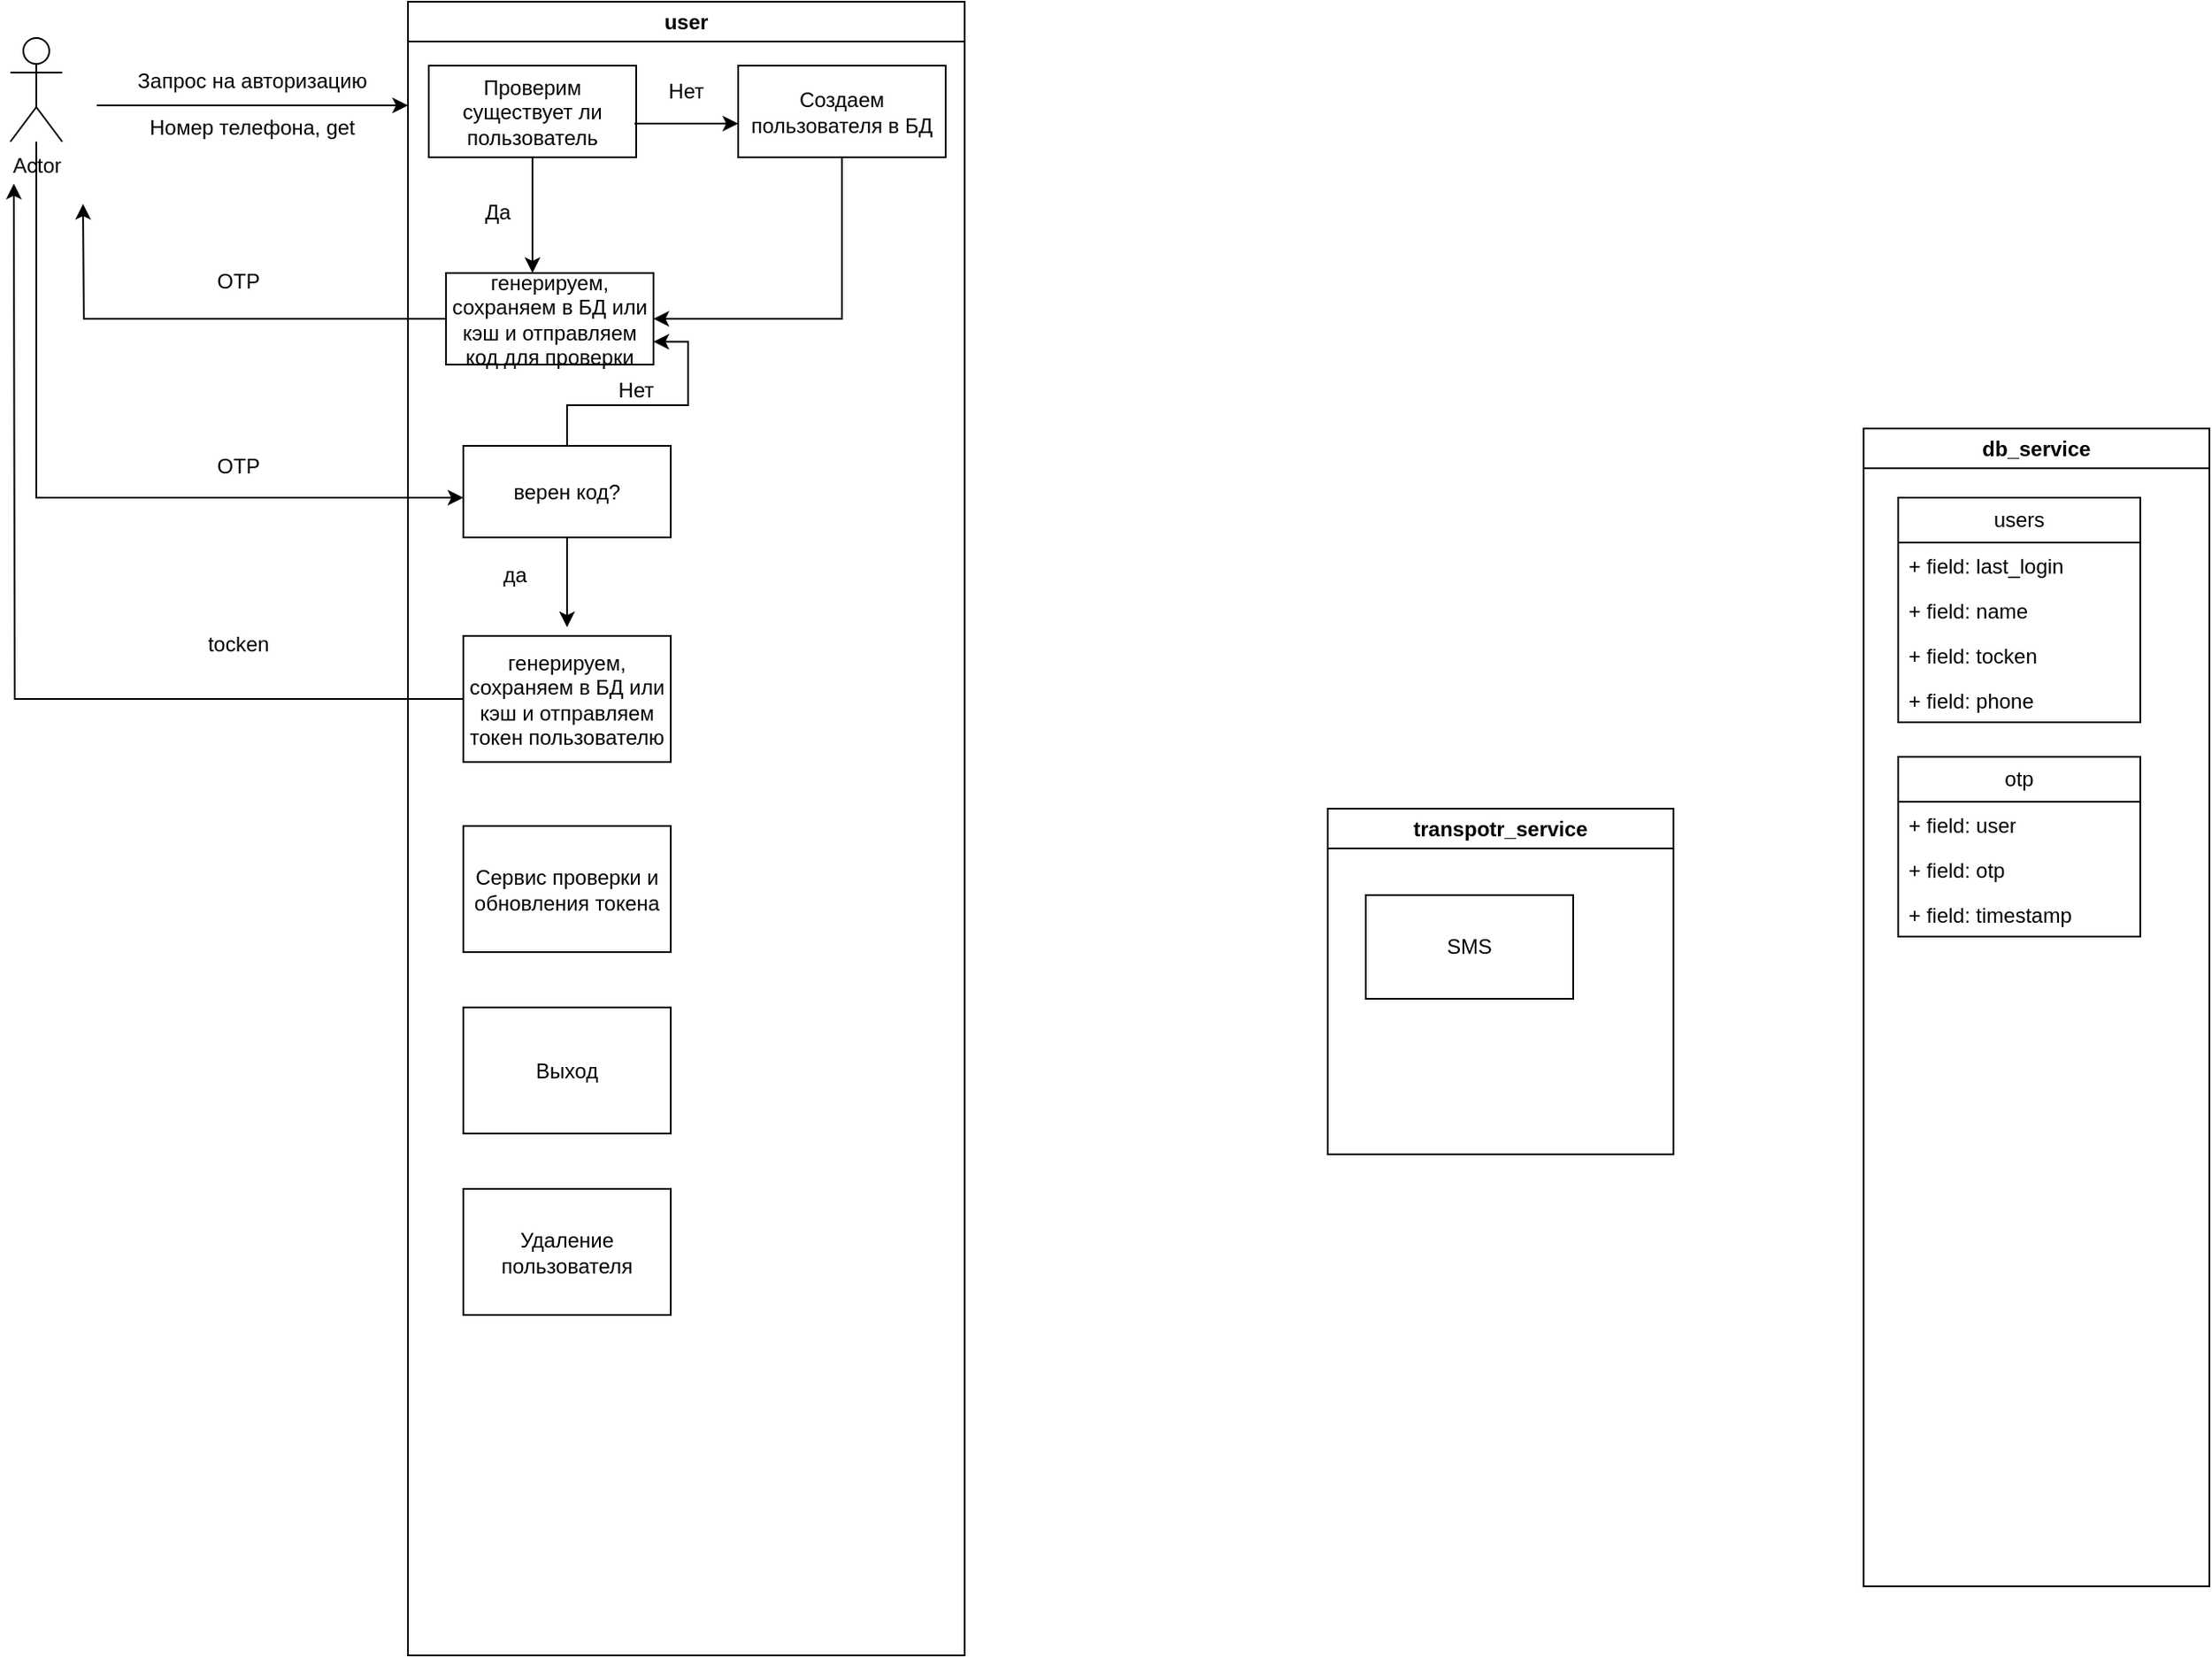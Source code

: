 <mxfile version="24.4.6" type="github">
  <diagram name="Страница — 1" id="uoGTpiOCzuA5TLY1G3M9">
    <mxGraphModel dx="954" dy="530" grid="1" gridSize="10" guides="1" tooltips="1" connect="1" arrows="1" fold="1" page="1" pageScale="1" pageWidth="827" pageHeight="1169" math="0" shadow="0">
      <root>
        <mxCell id="0" />
        <mxCell id="1" parent="0" />
        <mxCell id="zPpbRW_l3qORdhPTsTCR-56" style="edgeStyle=orthogonalEdgeStyle;rounded=0;orthogonalLoop=1;jettySize=auto;html=1;" parent="1" source="zPpbRW_l3qORdhPTsTCR-14" edge="1">
          <mxGeometry relative="1" as="geometry">
            <mxPoint x="280" y="290" as="targetPoint" />
            <Array as="points">
              <mxPoint x="33" y="240" />
              <mxPoint x="33" y="240" />
            </Array>
          </mxGeometry>
        </mxCell>
        <mxCell id="zPpbRW_l3qORdhPTsTCR-14" value="Actor" style="shape=umlActor;verticalLabelPosition=bottom;verticalAlign=top;html=1;outlineConnect=0;" parent="1" vertex="1">
          <mxGeometry x="18" y="24" width="30" height="60" as="geometry" />
        </mxCell>
        <mxCell id="zPpbRW_l3qORdhPTsTCR-16" value="" style="endArrow=classic;html=1;rounded=0;" parent="1" edge="1">
          <mxGeometry width="50" height="50" relative="1" as="geometry">
            <mxPoint x="68" y="63" as="sourcePoint" />
            <mxPoint x="248" y="63" as="targetPoint" />
          </mxGeometry>
        </mxCell>
        <mxCell id="zPpbRW_l3qORdhPTsTCR-17" value="Запрос на авторизацию" style="text;html=1;align=center;verticalAlign=middle;whiteSpace=wrap;rounded=0;" parent="1" vertex="1">
          <mxGeometry x="78" y="34" width="160" height="30" as="geometry" />
        </mxCell>
        <mxCell id="zPpbRW_l3qORdhPTsTCR-19" value="Номер телефона, get" style="text;html=1;align=center;verticalAlign=middle;whiteSpace=wrap;rounded=0;" parent="1" vertex="1">
          <mxGeometry x="78" y="61" width="160" height="30" as="geometry" />
        </mxCell>
        <mxCell id="zPpbRW_l3qORdhPTsTCR-22" value="user" style="swimlane;whiteSpace=wrap;html=1;startSize=23;" parent="1" vertex="1">
          <mxGeometry x="248" y="3" width="322" height="957" as="geometry" />
        </mxCell>
        <mxCell id="zPpbRW_l3qORdhPTsTCR-41" value="Проверим существует ли пользователь" style="rounded=0;whiteSpace=wrap;html=1;" parent="zPpbRW_l3qORdhPTsTCR-22" vertex="1">
          <mxGeometry x="12" y="37" width="120" height="53" as="geometry" />
        </mxCell>
        <mxCell id="zPpbRW_l3qORdhPTsTCR-44" value="Нет" style="text;html=1;align=center;verticalAlign=middle;whiteSpace=wrap;rounded=0;" parent="zPpbRW_l3qORdhPTsTCR-22" vertex="1">
          <mxGeometry x="131" y="37" width="60" height="30" as="geometry" />
        </mxCell>
        <mxCell id="zPpbRW_l3qORdhPTsTCR-45" value="" style="endArrow=classic;html=1;rounded=0;" parent="zPpbRW_l3qORdhPTsTCR-22" edge="1">
          <mxGeometry width="50" height="50" relative="1" as="geometry">
            <mxPoint x="131" y="70.5" as="sourcePoint" />
            <mxPoint x="191" y="70.5" as="targetPoint" />
          </mxGeometry>
        </mxCell>
        <mxCell id="zPpbRW_l3qORdhPTsTCR-53" style="edgeStyle=orthogonalEdgeStyle;rounded=0;orthogonalLoop=1;jettySize=auto;html=1;exitX=0.5;exitY=1;exitDx=0;exitDy=0;entryX=1;entryY=0.5;entryDx=0;entryDy=0;" parent="zPpbRW_l3qORdhPTsTCR-22" source="zPpbRW_l3qORdhPTsTCR-46" target="zPpbRW_l3qORdhPTsTCR-51" edge="1">
          <mxGeometry relative="1" as="geometry" />
        </mxCell>
        <mxCell id="zPpbRW_l3qORdhPTsTCR-46" value="Создаем пользователя в БД" style="rounded=0;whiteSpace=wrap;html=1;" parent="zPpbRW_l3qORdhPTsTCR-22" vertex="1">
          <mxGeometry x="191" y="37" width="120" height="53" as="geometry" />
        </mxCell>
        <mxCell id="zPpbRW_l3qORdhPTsTCR-47" value="Да" style="text;html=1;align=center;verticalAlign=middle;whiteSpace=wrap;rounded=0;" parent="zPpbRW_l3qORdhPTsTCR-22" vertex="1">
          <mxGeometry x="22" y="107" width="60" height="30" as="geometry" />
        </mxCell>
        <mxCell id="zPpbRW_l3qORdhPTsTCR-48" value="" style="endArrow=classic;html=1;rounded=0;exitX=0.5;exitY=1;exitDx=0;exitDy=0;" parent="zPpbRW_l3qORdhPTsTCR-22" source="zPpbRW_l3qORdhPTsTCR-41" edge="1">
          <mxGeometry width="50" height="50" relative="1" as="geometry">
            <mxPoint x="32" y="180.5" as="sourcePoint" />
            <mxPoint x="72" y="157" as="targetPoint" />
          </mxGeometry>
        </mxCell>
        <mxCell id="zPpbRW_l3qORdhPTsTCR-54" style="edgeStyle=orthogonalEdgeStyle;rounded=0;orthogonalLoop=1;jettySize=auto;html=1;" parent="zPpbRW_l3qORdhPTsTCR-22" source="zPpbRW_l3qORdhPTsTCR-51" edge="1">
          <mxGeometry relative="1" as="geometry">
            <mxPoint x="-188" y="117" as="targetPoint" />
          </mxGeometry>
        </mxCell>
        <mxCell id="zPpbRW_l3qORdhPTsTCR-51" value="генерируем, сохраняем в БД или кэш и отправляем код для проверки" style="rounded=0;whiteSpace=wrap;html=1;" parent="zPpbRW_l3qORdhPTsTCR-22" vertex="1">
          <mxGeometry x="22" y="157" width="120" height="53" as="geometry" />
        </mxCell>
        <mxCell id="zPpbRW_l3qORdhPTsTCR-62" style="edgeStyle=orthogonalEdgeStyle;rounded=0;orthogonalLoop=1;jettySize=auto;html=1;entryX=1;entryY=0.75;entryDx=0;entryDy=0;" parent="zPpbRW_l3qORdhPTsTCR-22" source="zPpbRW_l3qORdhPTsTCR-58" target="zPpbRW_l3qORdhPTsTCR-51" edge="1">
          <mxGeometry relative="1" as="geometry" />
        </mxCell>
        <mxCell id="zPpbRW_l3qORdhPTsTCR-58" value="верен код?" style="rounded=0;whiteSpace=wrap;html=1;" parent="zPpbRW_l3qORdhPTsTCR-22" vertex="1">
          <mxGeometry x="32" y="257" width="120" height="53" as="geometry" />
        </mxCell>
        <mxCell id="zPpbRW_l3qORdhPTsTCR-63" value="Нет" style="text;html=1;align=center;verticalAlign=middle;whiteSpace=wrap;rounded=0;" parent="zPpbRW_l3qORdhPTsTCR-22" vertex="1">
          <mxGeometry x="102" y="210" width="60" height="30" as="geometry" />
        </mxCell>
        <mxCell id="zPpbRW_l3qORdhPTsTCR-64" style="edgeStyle=orthogonalEdgeStyle;rounded=0;orthogonalLoop=1;jettySize=auto;html=1;" parent="zPpbRW_l3qORdhPTsTCR-22" source="zPpbRW_l3qORdhPTsTCR-58" edge="1">
          <mxGeometry relative="1" as="geometry">
            <mxPoint x="92" y="362" as="targetPoint" />
          </mxGeometry>
        </mxCell>
        <mxCell id="zPpbRW_l3qORdhPTsTCR-66" value="да" style="text;html=1;align=center;verticalAlign=middle;whiteSpace=wrap;rounded=0;" parent="zPpbRW_l3qORdhPTsTCR-22" vertex="1">
          <mxGeometry x="32" y="317" width="60" height="30" as="geometry" />
        </mxCell>
        <mxCell id="zPpbRW_l3qORdhPTsTCR-68" style="edgeStyle=orthogonalEdgeStyle;rounded=0;orthogonalLoop=1;jettySize=auto;html=1;" parent="zPpbRW_l3qORdhPTsTCR-22" source="zPpbRW_l3qORdhPTsTCR-67" edge="1">
          <mxGeometry relative="1" as="geometry">
            <mxPoint x="-228" y="105.261" as="targetPoint" />
          </mxGeometry>
        </mxCell>
        <mxCell id="zPpbRW_l3qORdhPTsTCR-67" value="генерируем, сохраняем в БД или кэш и отправляем токен пользователю" style="rounded=0;whiteSpace=wrap;html=1;" parent="zPpbRW_l3qORdhPTsTCR-22" vertex="1">
          <mxGeometry x="32" y="367" width="120" height="73" as="geometry" />
        </mxCell>
        <mxCell id="1MB2e7r6-lJQQIsvK8go-1" value="Сервис проверки и обновления токена" style="rounded=0;whiteSpace=wrap;html=1;" vertex="1" parent="zPpbRW_l3qORdhPTsTCR-22">
          <mxGeometry x="32" y="477" width="120" height="73" as="geometry" />
        </mxCell>
        <mxCell id="1MB2e7r6-lJQQIsvK8go-2" value="Выход" style="rounded=0;whiteSpace=wrap;html=1;" vertex="1" parent="zPpbRW_l3qORdhPTsTCR-22">
          <mxGeometry x="32" y="582" width="120" height="73" as="geometry" />
        </mxCell>
        <mxCell id="1MB2e7r6-lJQQIsvK8go-3" value="Удаление пользователя" style="rounded=0;whiteSpace=wrap;html=1;" vertex="1" parent="zPpbRW_l3qORdhPTsTCR-22">
          <mxGeometry x="32" y="687" width="120" height="73" as="geometry" />
        </mxCell>
        <mxCell id="zPpbRW_l3qORdhPTsTCR-23" value="transpotr_service" style="swimlane;whiteSpace=wrap;html=1;" parent="1" vertex="1">
          <mxGeometry x="780" y="470" width="200" height="200" as="geometry" />
        </mxCell>
        <mxCell id="zPpbRW_l3qORdhPTsTCR-52" value="SMS" style="rounded=0;whiteSpace=wrap;html=1;" parent="zPpbRW_l3qORdhPTsTCR-23" vertex="1">
          <mxGeometry x="22" y="50" width="120" height="60" as="geometry" />
        </mxCell>
        <mxCell id="zPpbRW_l3qORdhPTsTCR-24" value="db_service" style="swimlane;whiteSpace=wrap;html=1;" parent="1" vertex="1">
          <mxGeometry x="1090" y="250" width="200" height="670" as="geometry" />
        </mxCell>
        <mxCell id="zPpbRW_l3qORdhPTsTCR-25" value="users" style="swimlane;fontStyle=0;childLayout=stackLayout;horizontal=1;startSize=26;fillColor=none;horizontalStack=0;resizeParent=1;resizeParentMax=0;resizeLast=0;collapsible=1;marginBottom=0;whiteSpace=wrap;html=1;" parent="zPpbRW_l3qORdhPTsTCR-24" vertex="1">
          <mxGeometry x="20" y="40" width="140" height="130" as="geometry" />
        </mxCell>
        <mxCell id="zPpbRW_l3qORdhPTsTCR-28" value="+ field: last_login" style="text;strokeColor=none;fillColor=none;align=left;verticalAlign=top;spacingLeft=4;spacingRight=4;overflow=hidden;rotatable=0;points=[[0,0.5],[1,0.5]];portConstraint=eastwest;whiteSpace=wrap;html=1;" parent="zPpbRW_l3qORdhPTsTCR-25" vertex="1">
          <mxGeometry y="26" width="140" height="26" as="geometry" />
        </mxCell>
        <mxCell id="zPpbRW_l3qORdhPTsTCR-26" value="+ field: name" style="text;strokeColor=none;fillColor=none;align=left;verticalAlign=top;spacingLeft=4;spacingRight=4;overflow=hidden;rotatable=0;points=[[0,0.5],[1,0.5]];portConstraint=eastwest;whiteSpace=wrap;html=1;" parent="zPpbRW_l3qORdhPTsTCR-25" vertex="1">
          <mxGeometry y="52" width="140" height="26" as="geometry" />
        </mxCell>
        <mxCell id="zPpbRW_l3qORdhPTsTCR-35" value="+ field: tocken" style="text;strokeColor=none;fillColor=none;align=left;verticalAlign=top;spacingLeft=4;spacingRight=4;overflow=hidden;rotatable=0;points=[[0,0.5],[1,0.5]];portConstraint=eastwest;whiteSpace=wrap;html=1;" parent="zPpbRW_l3qORdhPTsTCR-25" vertex="1">
          <mxGeometry y="78" width="140" height="26" as="geometry" />
        </mxCell>
        <mxCell id="zPpbRW_l3qORdhPTsTCR-27" value="+ field: phone" style="text;strokeColor=none;fillColor=none;align=left;verticalAlign=top;spacingLeft=4;spacingRight=4;overflow=hidden;rotatable=0;points=[[0,0.5],[1,0.5]];portConstraint=eastwest;whiteSpace=wrap;html=1;" parent="zPpbRW_l3qORdhPTsTCR-25" vertex="1">
          <mxGeometry y="104" width="140" height="26" as="geometry" />
        </mxCell>
        <mxCell id="zPpbRW_l3qORdhPTsTCR-36" value="otp" style="swimlane;fontStyle=0;childLayout=stackLayout;horizontal=1;startSize=26;fillColor=none;horizontalStack=0;resizeParent=1;resizeParentMax=0;resizeLast=0;collapsible=1;marginBottom=0;whiteSpace=wrap;html=1;" parent="zPpbRW_l3qORdhPTsTCR-24" vertex="1">
          <mxGeometry x="20" y="190" width="140" height="104" as="geometry" />
        </mxCell>
        <mxCell id="zPpbRW_l3qORdhPTsTCR-37" value="+ field: user" style="text;strokeColor=none;fillColor=none;align=left;verticalAlign=top;spacingLeft=4;spacingRight=4;overflow=hidden;rotatable=0;points=[[0,0.5],[1,0.5]];portConstraint=eastwest;whiteSpace=wrap;html=1;" parent="zPpbRW_l3qORdhPTsTCR-36" vertex="1">
          <mxGeometry y="26" width="140" height="26" as="geometry" />
        </mxCell>
        <mxCell id="zPpbRW_l3qORdhPTsTCR-38" value="+ field: otp" style="text;strokeColor=none;fillColor=none;align=left;verticalAlign=top;spacingLeft=4;spacingRight=4;overflow=hidden;rotatable=0;points=[[0,0.5],[1,0.5]];portConstraint=eastwest;whiteSpace=wrap;html=1;" parent="zPpbRW_l3qORdhPTsTCR-36" vertex="1">
          <mxGeometry y="52" width="140" height="26" as="geometry" />
        </mxCell>
        <mxCell id="zPpbRW_l3qORdhPTsTCR-39" value="+ field: timestamp" style="text;strokeColor=none;fillColor=none;align=left;verticalAlign=top;spacingLeft=4;spacingRight=4;overflow=hidden;rotatable=0;points=[[0,0.5],[1,0.5]];portConstraint=eastwest;whiteSpace=wrap;html=1;" parent="zPpbRW_l3qORdhPTsTCR-36" vertex="1">
          <mxGeometry y="78" width="140" height="26" as="geometry" />
        </mxCell>
        <mxCell id="zPpbRW_l3qORdhPTsTCR-55" value="OTP" style="text;html=1;align=center;verticalAlign=middle;whiteSpace=wrap;rounded=0;" parent="1" vertex="1">
          <mxGeometry x="120" y="150" width="60" height="30" as="geometry" />
        </mxCell>
        <mxCell id="zPpbRW_l3qORdhPTsTCR-57" value="OTP" style="text;html=1;align=center;verticalAlign=middle;whiteSpace=wrap;rounded=0;" parent="1" vertex="1">
          <mxGeometry x="120" y="256.5" width="60" height="30" as="geometry" />
        </mxCell>
        <mxCell id="zPpbRW_l3qORdhPTsTCR-69" value="tocken" style="text;html=1;align=center;verticalAlign=middle;whiteSpace=wrap;rounded=0;" parent="1" vertex="1">
          <mxGeometry x="120" y="360" width="60" height="30" as="geometry" />
        </mxCell>
      </root>
    </mxGraphModel>
  </diagram>
</mxfile>
